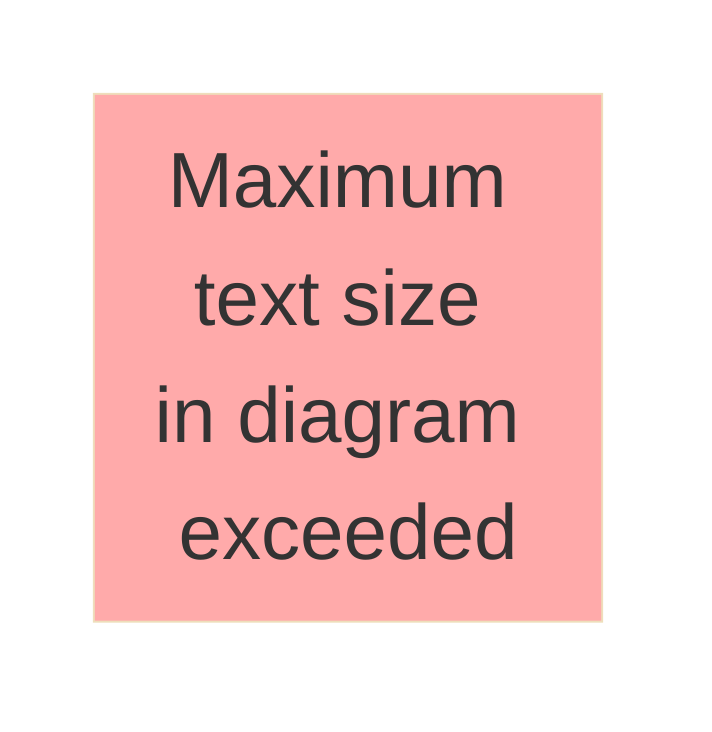 %% Р”РёР°РіС€Р°РјРјР° Mermaid NetDocs
%% Р РµР¶РёРјС‹: LR + (optional) elk
%%{init: {"theme": "base", "themeVariables": {"fontSize": "40px"}, "flowchart": {"htmlLabels": false, "curve": "basis", "defaultRenderer": "elk", "nodeSpacing": 160, "rankSpacing": 160, "diagramPadding": 48}, "themeCSS": ".edgeLabel .label{font-size:40px;}.nodeLabel{font-size:40px;}.cluster-label span{font-size:40px;}"}}%%
flowchart LR


subgraph "CHU"
  direction TB
  subgraph "01"
    direction TB
    CHU_NSWS_01_98_143["CHU-NSWS-01-98-143<br/>10.20.98.143"]:::access
  end
  subgraph "02"
    direction TB
    CHU_NSWS_02_99_223["CHU-NSWS-02-99-223<br/>10.20.99.223"]:::access
  end
  subgraph "03"
    direction TB
    CHU_NSWS_03_98_144["CHU-NSWS-03-98-144<br/>10.20.98.144"]:::access
    CHU_NSWS_03_99_14["CHU-NSWS-03-99-14<br/>10.20.99.14"]:::access
    CHU_NSWS_03_99_224["CHU-NSWS-03-99-224<br/>10.20.99.224"]:::access
    CHU_NSWS_03_99_7["CHU-NSWS-03-99-7<br/>10.20.99.7"]:::access
  end
  subgraph "04"
    direction TB
    CHU_NSWS_04_99_222["CHU-NSWS-04-99-222<br/>10.20.99.222"]:::access
    CHU_NSWS_04_99_71["CHU-NSWS-04-99-71<br/>10.20.99.71"]:::access
  end
  subgraph "05"
    direction TB
    CHU_NSWS_05_98_146["CHU-NSWS-05-98-146<br/>10.20.98.146"]:::access
  end
  subgraph "06"
    direction TB
    CHU_NSWS_06_98_147["CHU-NSWS-06-98-147<br/>10.20.98.147"]:::access
  end
  subgraph "07"
    direction TB
    CHU_NSWS_07_98_145["CHU-NSWS-07-98-145<br/>10.20.98.145"]:::access
  end
  subgraph "08"
    direction TB
    CHU_NSWS_08_98_148["CHU-NSWS-08-98-148<br/>10.20.98.148"]:::access
  end
  subgraph "10"
    direction TB
    CHU_NSWS_10_98_149["CHU-NSWS-10-98-149<br/>10.20.98.149"]:::access
  end
  subgraph "11"
    direction TB
    CHU_NSWS_11_98_150["CHU-NSWS-11-98-150<br/>10.20.98.150"]:::access
  end
  subgraph "12"
    direction TB
    CHU_NSWS_12_98_142["CHU-NSWS-12-98-142<br/>10.20.98.142"]:::access
    CHU_NSWS_12_99_93["CHU-NSWS-12-99-93<br/>10.20.99.93"]:::access
  end
  subgraph "13"
    direction TB
    CHU_NSWS_13_99_218["CHU-NSWS-13-99-218<br/>10.20.99.218"]:::access
    CHU_NSWS_13_99_219["CHU-NSWS-13-99-219<br/>10.20.99.219"]:::access
  end
  subgraph "14"
    direction TB
    CHU_NSWR_14_98_140["CHU-NSWR-14-98-140<br/>10.20.98.140"]:::access
    CHU_NSWR_14_99_45["CHU-NSWR-14-99-45<br/>10.20.99.45<br/>Cisco IOS Software [Everest], Catalyst L3 Switch Software (CAT3K_CAA-UNIVERSALK9-M), Version 16.6.5, RELEASE SOFTWARE (fc1)"]:::access
    CHU_NSWS_14_98_141["CHU-NSWS-14-98-141<br/>10.20.98.141"]:::access
    CHU_NSWS_14_99_91["CHU-NSWS-14-99-91<br/>10.20.99.91"]:::access
    CHU_NSWS_14_99_92["CHU-NSWS-14-99-92<br/>10.20.99.92"]:::access
  end
  subgraph "15"
    direction TB
    CHU_NSWS_15_99_217["CHU-NSWS-15-99-217<br/>10.20.99.217"]:::access
  end
  subgraph "16"
    direction TB
    CHU_NSWS_16_99_225["CHU-NSWS-16-99-225<br/>10.20.99.225"]:::access
  end
  subgraph "17"
    direction TB
    CHU_NSWS_17_99_226["CHU-NSWS-17-99-226<br/>10.20.99.226"]:::access
    CHU_NSWS_17_99_227["CHU-NSWS-17-99-227<br/>10.20.99.227"]:::access
  end
  subgraph "22"
    direction TB
    CHU_NSWS_22_98_151["CHU-NSWS-22-98-151<br/>10.20.98.151"]:::access
  end
  subgraph "23"
    direction TB
    CHU_NSWS_23_98_235["CHU-NSWS-23-98-235<br/>10.20.98.235"]:::access
  end
  subgraph "24"
    direction TB
    CHU_NSWS_24_98_232["CHU-NSWS-24-98-232<br/>10.20.98.232"]:::access
    CHU_NSWS_24_98_93["CHU-NSWS-24-98-93<br/>10.20.98.93"]:::access
  end
  subgraph "25"
    direction TB
    CHU_NSWS_25_98_231["CHU-NSWS-25-98-231<br/>10.20.98.231"]:::access
  end
  subgraph "26"
    direction TB
    CHU_NSWS_26_98_233["CHU-NSWS-26-98-233<br/>10.20.98.233"]:::access
  end
end
%% ===== Новые связи: 01 =====
CHU_NSWR_14_98_140 -- "(GigabitEthernet1/0/1) <-> (GigabitEthernet0/11)" --- CHU_NSWS_01_98_143
%% ===== Новые связи: 02 =====
CHU_NSWR_14_98_140 -- "(GigabitEthernet1/0/3) <-> (GigabitEthernet0/1)" --- CHU_NSWS_02_99_223
%% ===== Новые связи: 03 =====
CHU_NSWR_14_98_140 -- "(GigabitEthernet1/0/5) <-> (GigabitEthernet0/11)" --- CHU_NSWS_03_98_144
CHU_NSWR_14_98_140 -- "(GigabitEthernet1/0/2) <-> (GigabitEthernet0/1)" --- CHU_NSWS_03_99_224
CHU_NSWS_03_99_14 -- "(Fas 0/3) <-> (I   WS-C2960C)" --- CHU_NSWS_03_99_7
CHU_NSWS_03_99_14 -- "(FastEthernet0/7) <-> (FastEthernet0/8)" --- CHU_NSWS_04_99_222
%% ===== Новые связи: 04 =====
CHU_NSWR_14_98_140 -- "(GigabitEthernet1/0/4) <-> (GigabitEthernet0/1)" --- CHU_NSWS_04_99_222
CHU_NSWS_03_99_14 -- "(FastEthernet0/7) <-> (FastEthernet0/8)" --- CHU_NSWS_04_99_222
CHU_NSWS_04_99_71 -- "(GigabitEthernet0/2) <-> (GigabitEthernet1/0/41)" --- CHU_NSWS_14_99_91
CHU_NSWS_10_98_149 -- "(GigabitEthernet0/11) <-> (GigabitEthernet0/2)" --- CHU_NSWS_04_99_222
%% ===== Новые связи: 05 =====
CHU_NSWR_14_98_140 -- "(GigabitEthernet1/0/7) <-> (GigabitEthernet0/11)" --- CHU_NSWS_05_98_146
CHU_NSWS_05_98_146 -- "(GigabitEthernet0/12) <-> (GigabitEthernet0/11)" --- CHU_NSWS_06_98_147
%% ===== Новые связи: 06 =====
CHU_NSWS_05_98_146 -- "(GigabitEthernet0/12) <-> (GigabitEthernet0/11)" --- CHU_NSWS_06_98_147
%% ===== Новые связи: 07 =====
CHU_NSWR_14_98_140 -- "(GigabitEthernet1/0/6) <-> (GigabitEthernet0/11)" --- CHU_NSWS_07_98_145
%% ===== Новые связи: 08 =====
CHU_NSWR_14_98_140 -- "(GigabitEthernet1/0/8) <-> (GigabitEthernet0/11)" --- CHU_NSWS_08_98_148
%% ===== Новые связи: 10 =====
CHU_NSWS_10_98_149 -- "(GigabitEthernet0/11) <-> (GigabitEthernet0/2)" --- CHU_NSWS_04_99_222
CHU_NSWS_10_98_149 -- "(GigabitEthernet0/12) <-> (GigabitEthernet0/11)" --- CHU_NSWS_11_98_150
%% ===== Новые связи: 11 =====
CHU_NSWS_10_98_149 -- "(GigabitEthernet0/12) <-> (GigabitEthernet0/11)" --- CHU_NSWS_11_98_150
%% ===== Новые связи: 12 =====
CHU_NSWR_14_98_140 -- "(GigabitEthernet1/0/10) <-> (GigabitEthernet1/0/25)" --- CHU_NSWS_12_98_142
CHU_NSWR_14_99_45 -- "(GigabitEthernet1/0/22) <-> (GigabitEthernet1/0/16)" --- CHU_NSWS_12_99_93
%% ===== Новые связи: 13 =====
CHU_NSWR_14_98_140 -- "(GigabitEthernet1/0/12) <-> (GigabitEthernet0/11)" --- CHU_NSWS_13_99_218
CHU_NSWS_13_99_218 -- "(GigabitEthernet0/12) <-> (GigabitEthernet0/11)" --- CHU_NSWS_13_99_219
%% ===== Новые связи: 14 =====
CHU_NSWR_14_98_140 -- "(GigabitEthernet1/1/1) <-> (GigabitEthernet1/1/2)" --- CHU_NSWR_14_99_45
CHU_NSWR_14_98_140 -- "(GigabitEthernet1/0/1) <-> (GigabitEthernet0/11)" --- CHU_NSWS_01_98_143
CHU_NSWR_14_98_140 -- "(GigabitEthernet1/0/3) <-> (GigabitEthernet0/1)" --- CHU_NSWS_02_99_223
CHU_NSWR_14_98_140 -- "(GigabitEthernet1/0/5) <-> (GigabitEthernet0/11)" --- CHU_NSWS_03_98_144
CHU_NSWR_14_98_140 -- "(GigabitEthernet1/0/2) <-> (GigabitEthernet0/1)" --- CHU_NSWS_03_99_224
CHU_NSWR_14_98_140 -- "(GigabitEthernet1/0/4) <-> (GigabitEthernet0/1)" --- CHU_NSWS_04_99_222
CHU_NSWR_14_98_140 -- "(GigabitEthernet1/0/7) <-> (GigabitEthernet0/11)" --- CHU_NSWS_05_98_146
CHU_NSWR_14_98_140 -- "(GigabitEthernet1/0/6) <-> (GigabitEthernet0/11)" --- CHU_NSWS_07_98_145
CHU_NSWR_14_98_140 -- "(GigabitEthernet1/0/8) <-> (GigabitEthernet0/11)" --- CHU_NSWS_08_98_148
CHU_NSWR_14_98_140 -- "(GigabitEthernet1/0/10) <-> (GigabitEthernet1/0/25)" --- CHU_NSWS_12_98_142
CHU_NSWR_14_98_140 -- "(GigabitEthernet1/0/12) <-> (GigabitEthernet0/11)" --- CHU_NSWS_13_99_218
CHU_NSWR_14_98_140 -- "(GigabitEthernet1/0/24) <-> (GigabitEthernet1/0/25)" --- CHU_NSWS_14_98_141
CHU_NSWR_14_98_140 -- "(GigabitEthernet1/0/11) <-> (GigabitEthernet0/11)" --- CHU_NSWS_15_99_217
CHU_NSWR_14_98_140 -- "(GigabitEthernet1/0/9) <-> (GigabitEthernet0/11)" --- CHU_NSWS_16_99_225
CHU_NSWR_14_98_140 -- "(GigabitEthernet1/0/13) <-> (GigabitEthernet0/11)" --- CHU_NSWS_22_98_151
CHU_NSWR_14_99_45 -- "(GigabitEthernet1/0/22) <-> (GigabitEthernet1/0/16)" --- CHU_NSWS_12_99_93
CHU_NSWR_14_99_45 -- "(GigabitEthernet1/0/8) <-> (GigabitEthernet1/0/48)" --- CHU_NSWS_14_99_91
CHU_NSWR_14_99_45 -- "(GigabitEthernet1/0/4) <-> (GigabitEthernet1/0/48)" --- CHU_NSWS_14_99_92
CHU_NSWS_04_99_71 -- "(GigabitEthernet0/2) <-> (GigabitEthernet1/0/41)" --- CHU_NSWS_14_99_91
%% ===== Новые связи: 15 =====
CHU_NSWR_14_98_140 -- "(GigabitEthernet1/0/11) <-> (GigabitEthernet0/11)" --- CHU_NSWS_15_99_217
%% ===== Новые связи: 16 =====
CHU_NSWR_14_98_140 -- "(GigabitEthernet1/0/9) <-> (GigabitEthernet0/11)" --- CHU_NSWS_16_99_225
CHU_NSWS_16_99_225 -- "(GigabitEthernet0/7) <-> (GigabitEthernet0/10)" --- CHU_NSWS_17_99_226
%% ===== Новые связи: 17 =====
CHU_NSWS_16_99_225 -- "(GigabitEthernet0/7) <-> (GigabitEthernet0/10)" --- CHU_NSWS_17_99_226
CHU_NSWS_17_99_226 -- "(GigabitEthernet0/12) <-> (GigabitEthernet0/1)" --- CHU_NSWS_17_99_227
%% ===== Новые связи: 22 =====
CHU_NSWR_14_98_140 -- "(GigabitEthernet1/0/13) <-> (GigabitEthernet0/11)" --- CHU_NSWS_22_98_151
%% ===== Новые связи: 23 =====
CHU_NSWS_25_98_231 -- "(GigabitEthernet0/16) <-> (GigabitEthernet1/0/25)" --- CHU_NSWS_23_98_235
CHU_NSWS_26_98_233 -- "(GigabitEthernet0/1) <-> (GigabitEthernet1/0/26)" --- CHU_NSWS_23_98_235
%% ===== Новые связи: 24 =====
CHU_NSWS_24_98_232 -- "(GigabitEthernet0/11) <-> (GigabitEthernet0/12)" --- CHU_NSWS_24_98_93
CHU_NSWS_25_98_231 -- "(GigabitEthernet0/15) <-> (GigabitEthernet0/12)" --- CHU_NSWS_24_98_232
%% ===== Новые связи: 25 =====
CHU_NSWS_25_98_231 -- "(GigabitEthernet0/16) <-> (GigabitEthernet1/0/25)" --- CHU_NSWS_23_98_235
CHU_NSWS_25_98_231 -- "(GigabitEthernet0/15) <-> (GigabitEthernet0/12)" --- CHU_NSWS_24_98_232
%% ===== Новые связи: 26 =====
CHU_NSWS_26_98_233 -- "(GigabitEthernet0/1) <-> (GigabitEthernet1/0/26)" --- CHU_NSWS_23_98_235
subgraph "DEN"
  direction TB
  subgraph "01"
    direction TB
    DEN_NSWS_01_98_110["DEN-NSWS-01-98-110<br/>10.20.98.110"]:::access
    DEN_NSWS_01_98_66["DEN-NSWS-01-98-66<br/>10.20.98.66"]:::access
    DEN_NSWS_01_98_96["DEN-NSWS-01-98-96<br/>10.20.98.96"]:::access
    DEN_NSWS_01_98_97["DEN-NSWS-01-98-97<br/>10.20.98.97"]:::access
    DEN_NSWS_01_99_123["DEN-NSWS-01-99-123<br/>10.20.99.123"]:::access
  end
  subgraph "03"
    direction TB
    DEN_NSWR_03_98_1["DEN-NSWR-03-98-1<br/>10.20.98.1"]:::access
    DEN_NSWS_03_99_11["DEN-NSWS-03-99-11<br/>10.20.99.11<br/>Version:2.4.12.2"]:::access
    DEN_NSWS_03_99_25["DEN-NSWS-03-99-25<br/>10.20.99.25"]:::access
  end
  subgraph "04"
    direction TB
    DEN_NSWS_04_98_125["DEN-NSWS-04-98-125<br/>10.20.98.125"]:::access
    DEN_NSWS_04_99_135["DEN-NSWS-04-99-135<br/>10.20.99.135"]:::access
    DEN_NSWS_04_99_147["DEN-NSWS-04-99-147<br/>10.20.99.147"]:::access
    DEN_NSWS_04_99_15["DEN-NSWS-04-99-15<br/>10.20.99.15"]:::access
  end
  subgraph "06"
    direction TB
    DEN_NSWS_06_99_43["DEN-NSWS-06-99-43<br/>10.20.99.43"]:::access
    DEN_NSWS_06_99_8["DEN-NSWS-06-99-8<br/>10.20.99.8"]:::access
  end
  subgraph "08"
    direction TB
    DEN_NSWS_08_98_128["DEN-NSWS-08-98-128<br/>10.20.98.128"]:::access
    DEN_NSWS_08_99_35["DEN-NSWS-08-99-35<br/>10.20.99.35"]:::access
  end
  subgraph "09"
    direction TB
    DEN_NSWS_09_99_42["DEN-NSWS-09-99-42<br/>10.20.99.42"]:::access
  end
  subgraph "10"
    direction TB
    DEN_NSWS_10_98_127["DEN-NSWS-10-98-127<br/>10.20.98.127"]:::access
  end
  subgraph "14"
    direction TB
    DEN_NSWS_14_98_129["DEN-NSWS-14-98-129<br/>10.20.98.129"]:::access
  end
  subgraph "16"
    direction TB
    DEN_NSWS_16_98_126["DEN-NSWS-16-98-126<br/>10.20.98.126"]:::access
    DEN_NSWS_16_99_12["DEN-NSWS-16-99-12<br/>10.20.99.12"]:::access
  end
  subgraph "17"
    direction TB
    DEN_NSWS_17_98_130["DEN-NSWS-17-98-130<br/>10.20.98.130"]:::access
  end
  subgraph "18"
    direction TB
    DEN_NSWS_18_98_65["DEN-NSWS-18-98-65<br/>10.20.98.65"]:::access
  end
  subgraph "19"
    direction TB
    DEN_NSWS_19_99_98["DEN-NSWS-19-99-98<br/>10.20.99.98"]:::access
  end
  subgraph "20"
    direction TB
    DEN_NSWS_20_99_89["DEN-NSWS-20-99-89<br/>10.20.99.89"]:::access
  end
  subgraph "21"
    direction TB
    DEN_NSWS_21_98_68["DEN-NSWS-21-98-68<br/>10.20.98.68"]:::access
    DEN_NSWS_21_98_69["DEN-NSWS-21-98-69<br/>10.20.98.69"]:::access
  end
  subgraph "22"
    direction TB
    DEN_NSWS_22_98_67["DEN-NSWS-22-98-67<br/>10.20.98.67"]:::access
  end
  subgraph "23"
    direction TB
    DEN_NSWS_23_99_121["DEN-NSWS-23-99-121<br/>10.20.99.121"]:::access
    DEN_NSWS_23_99_17["DEN-NSWS-23-99-17<br/>10.20.99.17"]:::access
  end
  subgraph "24"
    direction TB
    DEN_NSWS_24_99_114["DEN-NSWS-24-99-114<br/>10.20.99.114"]:::access
    DEN_NSWS_24_99_115["DEN-NSWS-24-99-115<br/>10.20.99.115"]:::access
    DEN_NSWS_24_99_116["DEN-NSWS-24-99-116<br/>10.20.99.116"]:::access
    DEN_NSWS_24_99_117["DEN-NSWS-24-99-117<br/>10.20.99.117"]:::access
  end
  subgraph "26"
    direction TB
    DEN_NSWS_26_99_19["DEN-NSWS-26-99-19<br/>10.20.99.19"]:::access
  end
  subgraph "27"
    direction TB
    DEN_NSWS_27_98_106["DEN-NSWS-27-98-106<br/>10.20.98.106"]:::access
    DEN_NSWS_27_98_107["DEN-NSWS-27-98-107<br/>10.20.98.107"]:::access
    DEN_NSWS_27_98_108["DEN-NSWS-27-98-108<br/>10.20.98.108"]:::access
  end
  subgraph "28"
    direction TB
    DEN_NSWS_28_98_105["DEN-NSWS-28-98-105<br/>10.20.98.105"]:::access
  end
  subgraph "29"
    direction TB
    DEN_NSWS_29_99_118["DEN-NSWS-29-99-118<br/>10.20.99.118"]:::access
    DEN_NSWS_29_99_44["DEN-NSWS-29-99-44<br/>10.20.99.44"]:::access
  end
  subgraph "41"
    direction TB
    DEN_NSWS_41_98_114["DEN-NSWS-41-98-114<br/>10.20.98.114"]:::access
  end
  subgraph "47"
    direction TB
    DEN_NSWS_47_99_65["DEN-NSWS-47-99-65<br/>10.20.99.65"]:::access
  end
  subgraph "49"
    direction TB
    DEN_NSWS_49_98_117["DEN-NSWS-49-98-117<br/>10.20.98.117"]:::access
  end
  subgraph "50"
    direction TB
    DEN_NSWS_50_98_119["DEN-NSWS-50-98-119<br/>10.20.98.119"]:::access
  end
  subgraph "51"
    direction TB
    DEN_NSWS_51_98_118["DEN-NSWS-51-98-118<br/>10.20.98.118"]:::access
  end
  subgraph "58"
    direction TB
    DEN_NSWS_58_98_132["DEN-NSWS-58-98-132<br/>10.20.98.132"]:::access
    DEN_NSWS_58_99_86["DEN-NSWS-58-99-86<br/>10.20.99.86"]:::access
  end
  subgraph "59"
    direction TB
    DEN_NSWS_59_98_134["DEN-NSWS-59-98-134<br/>10.20.98.134"]:::access
    DEN_NSWS_59_99_94["DEN-NSWS-59-99-94<br/>10.20.99.94"]:::access
  end
  subgraph "60"
    direction TB
    DEN_NSWS_60_98_131["DEN-NSWS-60-98-131<br/>10.20.98.131"]:::access
  end
  subgraph "61"
    direction TB
    DEN_NSWS_61_99_143["DEN-NSWS-61-99-143<br/>10.20.99.143"]:::access
  end
  subgraph "62"
    direction TB
    DEN_NSWS_62_98_87["DEN-NSWS-62-98-87<br/>10.20.98.87"]:::access
    DEN_NSWS_62_99_90["DEN-NSWS-62-99-90<br/>10.20.99.90"]:::access
  end
  subgraph "63"
    direction TB
    DEN_NSWS_63_99_112["DEN-NSWS-63-99-112<br/>10.20.99.112"]:::access
  end
  subgraph "64"
    direction TB
    DEN_NSWS_64_99_120["DEN-NSWS-64-99-120<br/>10.20.99.120"]:::access
  end
  subgraph "65"
    direction TB
    DEN_NSWS_65_98_115["DEN-NSWS-65-98-115<br/>10.20.98.115"]:::access
  end
  subgraph "80"
    direction TB
    DEN_NSWS_80_99_141["DEN-NSWS-80-99-141<br/>10.20.99.141"]:::access
  end
  subgraph "81"
    direction TB
    DEN_NSWS_81_98_113["DEN-NSWS-81-98-113<br/>10.20.98.113"]:::access
    DEN_NSWS_81_99_34["DEN-NSWS-81-99-34<br/>10.20.99.34"]:::access
  end
  subgraph "82"
    direction TB
    DEN_NSWS_82_99_77["DEN-NSWS-82-99-77<br/>10.20.99.77"]:::access
  end
  subgraph "83"
    direction TB
    DEN_NSWS_83_99_46["DEN-NSWS-83-99-46<br/>10.20.99.46"]:::access
  end
  subgraph "86"
    direction TB
    DEN_NSWS_86_98_56["DEN-NSWS-86-98-56<br/>10.20.98.56"]:::access
  end
  subgraph "87"
    direction TB
    DEN_NSWS_87_98_58["DEN-NSWS-87-98-58<br/>10.20.98.58"]:::access
  end
  subgraph "88"
    direction TB
    DEN_NSWS_88_98_57["DEN-NSWS-88-98-57<br/>10.20.98.57"]:::access
  end
  subgraph "89"
    direction TB
    DEN_NSWS_89_98_55["DEN-NSWS-89-98-55<br/>10.20.98.55"]:::access
  end
  subgraph "90"
    direction TB
    DEN_NSWS_90_98_54["DEN-NSWS-90-98-54<br/>10.20.98.54"]:::access
  end
  subgraph "91"
    direction TB
    DEN_NSWS_91_99_26["DEN-NSWS-91-99-26<br/>10.20.99.26"]:::access
  end
  subgraph "92"
    direction TB
    DEN_NSWS_92_99_187["DEN-NSWS-92-99-187<br/>10.20.99.187"]:::access
  end
  subgraph "93"
    direction TB
    DEN_NSWS_93_99_132["DEN-NSWS-93-99-132<br/>10.20.99.132"]:::access
  end
  subgraph "98"
    direction TB
    DEN_NSWS_98_112["DEN-NSWS-98-112<br/>10.20.98.112"]:::access
  end
  subgraph "106"
    direction TB
    DEN_NSWS_106_98_53["DEN-NSWS-106-98-53<br/>10.20.98.53"]:::access
  end
  subgraph "109"
    direction TB
    DEN_NSWS_109_99_122["DEN-NSWS-109-99-122<br/>10.20.99.122"]:::access
  end
  subgraph "111"
    direction TB
    DEN_NSWS_111_97_11["DEN-NSWS-111-97-11<br/>10.20.97.11"]:::access
  end
  subgraph "112"
    direction TB
    DEN_NSWS_112_98_103["DEN-NSWS-112-98-103<br/>10.20.98.103"]:::access
  end
  10_20_99_113["10.20.99.113<br/>10.20.99.113"]:::access
end
%% ===== Новые связи: 01 =====
10_20_99_113 -- "(gi9      2) <-> (I     cisco)" --- DEN_NSWS_01_98_110
DEN_NSWR_03_98_1 -- "(TwentyFiveGigE1/0/19) <-> (GigabitEthernet1/0/1)" --- DEN_NSWS_01_98_66
DEN_NSWS_01_98_110 -- "(GigabitEthernet1/1/1) <-> (GigabitEthernet1/0/25)" --- DEN_NSWS_01_98_66
DEN_NSWS_01_98_110 -- "(GigabitEthernet1/0/6) <-> (GigabitEthernet0/11)" --- DEN_NSWS_04_98_125
DEN_NSWS_01_98_110 -- "(GigabitEthernet1/0/9) <-> (GigabitEthernet0/11)" --- DEN_NSWS_23_99_121
DEN_NSWS_01_98_110 -- "(GigabitEthernet1/0/8) <-> (GigabitEthernet0/1)" --- DEN_NSWS_29_99_118
DEN_NSWS_01_98_110 -- "(GigabitEthernet1/0/7) <-> (GigabitEthernet0/1)" --- DEN_NSWS_41_98_114
DEN_NSWS_01_98_110 -- "(GigabitEthernet1/0/3) <-> (GigabitEthernet0/2)" --- DEN_NSWS_50_98_119
DEN_NSWS_01_98_110 -- "(GigabitEthernet1/0/2) <-> (GigabitEthernet0/11)" --- DEN_NSWS_58_98_132
DEN_NSWS_01_98_110 -- "(GigabitEthernet1/0/10) <-> (GigabitEthernet0/12)" --- DEN_NSWS_60_98_131
DEN_NSWS_01_98_110 -- "(GigabitEthernet1/0/11) <-> (GigabitEthernet0/11)" --- DEN_NSWS_65_98_115
DEN_NSWS_01_98_66 -- "(GigabitEthernet1/0/26) <-> (GigabitEthernet0/1)" --- DEN_NSWS_01_98_96
DEN_NSWS_01_98_66 -- "(GigabitEthernet1/0/5) <-> (GigabitEthernet0/10)" --- DEN_NSWS_01_99_123
DEN_NSWS_01_98_96 -- "(GigabitEthernet0/2) <-> (GigabitEthernet1/0/25)" --- DEN_NSWS_01_98_97
DEN_NSWS_112_98_103 -- "(GigabitEthernet0/11) <-> (GigabitEthernet1/0/14)" --- DEN_NSWS_01_98_110
DEN_NSWS_28_98_105 -- "(GigabitEthernet0/1) <-> (GigabitEthernet1/0/5)" --- DEN_NSWS_01_98_110
%% ===== Новые связи: 03 =====
DEN_NSWR_03_98_1 -- "(TwentyFiveGigE1/0/19) <-> (GigabitEthernet1/0/1)" --- DEN_NSWS_01_98_66
DEN_NSWR_03_98_1 -- "(TwentyFiveGigE1/0/1) <-> (GigabitEthernet0/1)" --- DEN_NSWS_03_99_11
DEN_NSWR_03_98_1 -- "(TwentyFiveGigE1/0/4) <-> (GigabitEthernet0/1)" --- DEN_NSWS_04_99_15
DEN_NSWR_03_98_1 -- "(TwentyFiveGigE1/0/2) <-> (GigabitEthernet0/45)" --- DEN_NSWS_09_99_42
DEN_NSWR_03_98_1 -- "(TwentyFiveGigE1/0/6) <-> (GigabitEthernet0/2)" --- DEN_NSWS_109_99_122
DEN_NSWR_03_98_1 -- "(TwentyFiveGigE1/0/10) <-> (GigabitEthernet0/1)" --- DEN_NSWS_16_99_12
DEN_NSWR_03_98_1 -- "(TwentyFiveGigE1/0/3) <-> (GigabitEthernet1/0/18)" --- DEN_NSWS_19_99_98
DEN_NSWR_03_98_1 -- "(TwentyFiveGigE1/0/9) <-> (GigabitEthernet1/0/17)" --- DEN_NSWS_29_99_44
DEN_NSWR_03_98_1 -- "(TwentyFiveGigE1/0/5) <-> (GigabitEthernet0/1)" --- DEN_NSWS_47_99_65
DEN_NSWR_03_98_1 -- "(TwentyFiveGigE1/0/12) <-> (GigabitEthernet1/0/18)" --- DEN_NSWS_58_99_86
DEN_NSWR_03_98_1 -- "(TwentyFiveGigE1/0/24) <-> (GigabitEthernet1/0/17)" --- DEN_NSWS_59_99_94
DEN_NSWR_03_98_1 -- "(TwentyFiveGigE1/0/20) <-> (GigabitEthernet1/0/17)" --- DEN_NSWS_62_99_90
DEN_NSWR_03_98_1 -- "(TwentyFiveGigE1/0/21) <-> (GigabitEthernet0/1)" --- DEN_NSWS_98_112
DEN_NSWS_03_99_11 -- "(FastEthernet0/26) <-> (GigabitEthernet0/1)" --- DEN_NSWS_03_99_25
DEN_NSWS_03_99_11 -- "(FastEthernet0/30) <-> (GigabitEthernet0/1)" --- DEN_NSWS_26_99_19
DEN_NSWS_03_99_11 -- "(GigabitEthernet0/2) <-> (GigabitEthernet0/10)" --- DEN_NSWS_93_99_132
NER_NSWR_01_96_1 -- "(TwentyFiveGigE1/0/23) <-> (TwentyFiveGigE1/0/23)" --- DEN_NSWR_03_98_1
%% ===== Новые связи: 04 =====
DEN_NSWR_03_98_1 -- "(TwentyFiveGigE1/0/4) <-> (GigabitEthernet0/1)" --- DEN_NSWS_04_99_15
DEN_NSWS_01_98_110 -- "(GigabitEthernet1/0/6) <-> (GigabitEthernet0/11)" --- DEN_NSWS_04_98_125
DEN_NSWS_04_98_125 -- "(GigabitEthernet0/12) <-> (GigabitEthernet0/11)" --- DEN_NSWS_16_98_126
DEN_NSWS_04_99_135 -- "(GigabitEthernet0/1) <-> (FastEthernet0/8)" --- DEN_NSWS_04_99_15
DEN_NSWS_04_99_147 -- "(GigabitEthernet1/0/16) <-> (FastEthernet0/22)" --- DEN_NSWS_04_99_15
DEN_NSWS_04_99_15 -- "(FastEthernet0/20) <-> (GigabitEthernet0/2)" --- DEN_NSWS_08_99_35
DEN_NSWS_04_99_15 -- "(GigabitEthernet0/2) <-> (GigabitEthernet1/0/48)" --- DEN_NSWS_06_99_8
%% ===== Новые связи: 06 =====
DEN_NSWS_04_99_15 -- "(GigabitEthernet0/2) <-> (GigabitEthernet1/0/48)" --- DEN_NSWS_06_99_8
DEN_NSWS_06_99_43 -- "(GigabitEthernet0/10) <-> (GigabitEthernet1/0/24)" --- DEN_NSWS_06_99_8
%% ===== Новые связи: 08 =====
DEN_NSWS_04_99_15 -- "(FastEthernet0/20) <-> (GigabitEthernet0/2)" --- DEN_NSWS_08_99_35
DEN_NSWS_08_98_128 -- "(GigabitEthernet0/12) <-> (GigabitEthernet0/15)" --- DEN_NSWS_14_98_129
DEN_NSWS_10_98_127 -- "(GigabitEthernet0/12) <-> (GigabitEthernet0/11)" --- DEN_NSWS_08_98_128
%% ===== Новые связи: 09 =====
DEN_NSWR_03_98_1 -- "(TwentyFiveGigE1/0/2) <-> (GigabitEthernet0/45)" --- DEN_NSWS_09_99_42
%% ===== Новые связи: 10 =====
DEN_NSWS_10_98_127 -- "(GigabitEthernet0/12) <-> (GigabitEthernet0/11)" --- DEN_NSWS_08_98_128
DEN_NSWS_16_98_126 -- "(GigabitEthernet0/12) <-> (GigabitEthernet0/11)" --- DEN_NSWS_10_98_127
%% ===== Новые связи: 14 =====
DEN_NSWS_08_98_128 -- "(GigabitEthernet0/12) <-> (GigabitEthernet0/15)" --- DEN_NSWS_14_98_129
%% ===== Новые связи: 16 =====
DEN_NSWR_03_98_1 -- "(TwentyFiveGigE1/0/10) <-> (GigabitEthernet0/1)" --- DEN_NSWS_16_99_12
DEN_NSWS_04_98_125 -- "(GigabitEthernet0/12) <-> (GigabitEthernet0/11)" --- DEN_NSWS_16_98_126
DEN_NSWS_16_98_126 -- "(GigabitEthernet0/12) <-> (GigabitEthernet0/11)" --- DEN_NSWS_10_98_127
%% ===== Новые связи: 17 =====
DEN_NSWS_17_98_130 -- "(GigabitEthernet0/11) <-> (GigabitEthernet0/1)" --- DEN_NSWS_18_98_65
DEN_NSWS_17_98_130 -- "(GigabitEthernet0/12) <-> (GigabitEthernet0/1)" --- DEN_NSWS_64_99_120
%% ===== Новые связи: 18 =====
DEN_NSWS_17_98_130 -- "(GigabitEthernet0/11) <-> (GigabitEthernet0/1)" --- DEN_NSWS_18_98_65
DEN_NSWS_18_98_65 -- "(GigabitEthernet0/2) <-> (GigabitEthernet1/0/15)" --- DEN_NSWS_19_99_98
%% ===== Новые связи: 19 =====
DEN_NSWR_03_98_1 -- "(TwentyFiveGigE1/0/3) <-> (GigabitEthernet1/0/18)" --- DEN_NSWS_19_99_98
DEN_NSWS_18_98_65 -- "(GigabitEthernet0/2) <-> (GigabitEthernet1/0/15)" --- DEN_NSWS_19_99_98
DEN_NSWS_20_99_89 -- "(GigabitEthernet1/0/17) <-> (GigabitEthernet1/0/16)" --- DEN_NSWS_19_99_98
DEN_NSWS_21_98_68 -- "(GigabitEthernet0/2) <-> (GigabitEthernet1/0/17)" --- DEN_NSWS_19_99_98
DEN_NSWS_21_98_69 -- "(GigabitEthernet0/2) <-> (GigabitEthernet1/0/17)" --- DEN_NSWS_19_99_98
DEN_NSWS_22_98_67 -- "(GigabitEthernet0/1) <-> (GigabitEthernet1/0/17)" --- DEN_NSWS_19_99_98
%% ===== Новые связи: 20 =====
DEN_NSWS_20_99_89 -- "(GigabitEthernet1/0/17) <-> (GigabitEthernet1/0/16)" --- DEN_NSWS_19_99_98
%% ===== Новые связи: 21 =====
DEN_NSWS_21_98_68 -- "(GigabitEthernet0/2) <-> (GigabitEthernet1/0/17)" --- DEN_NSWS_19_99_98
DEN_NSWS_21_98_68 -- "(GigabitEthernet0/2) <-> (GigabitEthernet0/2)" --- DEN_NSWS_21_98_69
DEN_NSWS_21_98_69 -- "(GigabitEthernet0/2) <-> (GigabitEthernet1/0/17)" --- DEN_NSWS_19_99_98
DEN_NSWS_22_98_67 -- "(GigabitEthernet0/1) <-> (GigabitEthernet0/2)" --- DEN_NSWS_21_98_68
DEN_NSWS_22_98_67 -- "(GigabitEthernet0/1) <-> (GigabitEthernet0/2)" --- DEN_NSWS_21_98_69
%% ===== Новые связи: 22 =====
DEN_NSWS_22_98_67 -- "(GigabitEthernet0/1) <-> (GigabitEthernet1/0/17)" --- DEN_NSWS_19_99_98
DEN_NSWS_22_98_67 -- "(GigabitEthernet0/1) <-> (GigabitEthernet0/2)" --- DEN_NSWS_21_98_68
DEN_NSWS_22_98_67 -- "(GigabitEthernet0/1) <-> (GigabitEthernet0/2)" --- DEN_NSWS_21_98_69
%% ===== Новые связи: 23 =====
DEN_NSWS_01_98_110 -- "(GigabitEthernet1/0/9) <-> (GigabitEthernet0/11)" --- DEN_NSWS_23_99_121
DEN_NSWS_23_99_121 -- "(GigabitEthernet0/7) <-> (GigabitEthernet1/0/16)" --- DEN_NSWS_23_99_17
%% ===== Новые связи: 24 =====
10_20_99_113 -- "(gi1      2) <-> (I     cisco)" --- DEN_NSWS_24_99_114
10_20_99_113 -- "(gi2      2) <-> (I     cisco)" --- DEN_NSWS_24_99_115
10_20_99_113 -- "(gi3      2) <-> (I     cisco)" --- DEN_NSWS_24_99_116
10_20_99_113 -- "(gi4      2) <-> (I     cisco)" --- DEN_NSWS_24_99_117
%% ===== Новые связи: 26 =====
DEN_NSWS_03_99_11 -- "(FastEthernet0/30) <-> (GigabitEthernet0/1)" --- DEN_NSWS_26_99_19
%% ===== Новые связи: 27 =====
DEN_NSWS_27_98_106 -- "(GigabitEthernet0/12) <-> (GigabitEthernet0/11)" --- DEN_NSWS_27_98_108
DEN_NSWS_27_98_107 -- "(GigabitEthernet0/1) <-> (GigabitEthernet0/12)" --- DEN_NSWS_27_98_108
DEN_NSWS_28_98_105 -- "(GigabitEthernet0/2) <-> (GigabitEthernet0/11)" --- DEN_NSWS_27_98_106
%% ===== Новые связи: 28 =====
DEN_NSWS_28_98_105 -- "(GigabitEthernet0/1) <-> (GigabitEthernet1/0/5)" --- DEN_NSWS_01_98_110
DEN_NSWS_28_98_105 -- "(GigabitEthernet0/2) <-> (GigabitEthernet0/11)" --- DEN_NSWS_27_98_106
%% ===== Новые связи: 29 =====
DEN_NSWR_03_98_1 -- "(TwentyFiveGigE1/0/9) <-> (GigabitEthernet1/0/17)" --- DEN_NSWS_29_99_44
DEN_NSWS_01_98_110 -- "(GigabitEthernet1/0/8) <-> (GigabitEthernet0/1)" --- DEN_NSWS_29_99_118
%% ===== Новые связи: 41 =====
DEN_NSWS_01_98_110 -- "(GigabitEthernet1/0/7) <-> (GigabitEthernet0/1)" --- DEN_NSWS_41_98_114
%% ===== Новые связи: 47 =====
DEN_NSWR_03_98_1 -- "(TwentyFiveGigE1/0/5) <-> (GigabitEthernet0/1)" --- DEN_NSWS_47_99_65
%% ===== Новые связи: 49 =====
DEN_NSWS_49_98_117 -- "(GigabitEthernet0/1) <-> (GigabitEthernet0/1)" --- DEN_NSWS_51_98_118
%% ===== Новые связи: 50 =====
DEN_NSWS_01_98_110 -- "(GigabitEthernet1/0/3) <-> (GigabitEthernet0/2)" --- DEN_NSWS_50_98_119
DEN_NSWS_51_98_118 -- "(GigabitEthernet0/2) <-> (GigabitEthernet0/1)" --- DEN_NSWS_50_98_119
%% ===== Новые связи: 51 =====
DEN_NSWS_49_98_117 -- "(GigabitEthernet0/1) <-> (GigabitEthernet0/1)" --- DEN_NSWS_51_98_118
DEN_NSWS_51_98_118 -- "(GigabitEthernet0/2) <-> (GigabitEthernet0/1)" --- DEN_NSWS_50_98_119
%% ===== Новые связи: 58 =====
DEN_NSWR_03_98_1 -- "(TwentyFiveGigE1/0/12) <-> (GigabitEthernet1/0/18)" --- DEN_NSWS_58_99_86
DEN_NSWS_01_98_110 -- "(GigabitEthernet1/0/2) <-> (GigabitEthernet0/11)" --- DEN_NSWS_58_98_132
DEN_NSWS_58_98_132 -- "(GigabitEthernet0/12) <-> (GigabitEthernet0/11)" --- DEN_NSWS_62_98_87
%% ===== Новые связи: 59 =====
DEN_NSWR_03_98_1 -- "(TwentyFiveGigE1/0/24) <-> (GigabitEthernet1/0/17)" --- DEN_NSWS_59_99_94
DEN_NSWS_59_98_134 -- "(GigabitEthernet0/11) <-> (GigabitEthernet0/12)" --- DEN_NSWS_62_98_87
DEN_NSWS_59_98_134 -- "(GigabitEthernet0/12) <-> (GigabitEthernet0/11)" --- DEN_NSWS_63_99_112
%% ===== Новые связи: 60 =====
DEN_NSWS_01_98_110 -- "(GigabitEthernet1/0/10) <-> (GigabitEthernet0/12)" --- DEN_NSWS_60_98_131
DEN_NSWS_60_98_131 -- "(GigabitEthernet0/11) <-> (GigabitEthernet0/11)" --- DEN_NSWS_61_99_143
%% ===== Новые связи: 61 =====
DEN_NSWS_60_98_131 -- "(GigabitEthernet0/11) <-> (GigabitEthernet0/11)" --- DEN_NSWS_61_99_143
DEN_NSWS_63_99_112 -- "(GigabitEthernet0/12) <-> (GigabitEthernet0/12)" --- DEN_NSWS_61_99_143
%% ===== Новые связи: 62 =====
DEN_NSWR_03_98_1 -- "(TwentyFiveGigE1/0/20) <-> (GigabitEthernet1/0/17)" --- DEN_NSWS_62_99_90
DEN_NSWS_58_98_132 -- "(GigabitEthernet0/12) <-> (GigabitEthernet0/11)" --- DEN_NSWS_62_98_87
DEN_NSWS_59_98_134 -- "(GigabitEthernet0/11) <-> (GigabitEthernet0/12)" --- DEN_NSWS_62_98_87
%% ===== Новые связи: 63 =====
DEN_NSWS_59_98_134 -- "(GigabitEthernet0/12) <-> (GigabitEthernet0/11)" --- DEN_NSWS_63_99_112
DEN_NSWS_63_99_112 -- "(GigabitEthernet0/12) <-> (GigabitEthernet0/12)" --- DEN_NSWS_61_99_143
%% ===== Новые связи: 64 =====
DEN_NSWS_17_98_130 -- "(GigabitEthernet0/12) <-> (GigabitEthernet0/1)" --- DEN_NSWS_64_99_120
%% ===== Новые связи: 65 =====
DEN_NSWS_01_98_110 -- "(GigabitEthernet1/0/11) <-> (GigabitEthernet0/11)" --- DEN_NSWS_65_98_115
%% ===== Новые связи: 80 =====
DEN_NSWS_98_112 -- "(FastEthernet0/24) <-> (GigabitEthernet1/0/16)" --- DEN_NSWS_80_99_141
%% ===== Новые связи: 81 =====
DEN_NSWS_81_98_113 -- "(GigabitEthernet0/10) <-> (GigabitEthernet0/2)" --- DEN_NSWS_81_99_34
DEN_NSWS_98_112 -- "(GigabitEthernet0/2) <-> (GigabitEthernet0/1)" --- DEN_NSWS_81_99_34
%% ===== Новые связи: 82 =====
DEN_NSWS_83_99_46 -- "(GigabitEthernet0/11) <-> (FastEthernet0/1)" --- DEN_NSWS_82_99_77
DEN_NSWS_91_99_26 -- "(FastEthernet0/21) <-> (GigabitEthernet0/2)" --- DEN_NSWS_82_99_77
%% ===== Новые связи: 83 =====
DEN_NSWS_83_99_46 -- "(GigabitEthernet0/11) <-> (FastEthernet0/1)" --- DEN_NSWS_82_99_77
%% ===== Новые связи: 86 =====
10_20_99_151 -- "(gi3      2) <-> (I     cisco)" --- DEN_NSWS_86_98_56
%% ===== Новые связи: 87 =====
10_20_99_151 -- "(gi4      2) <-> (I     cisco)" --- DEN_NSWS_87_98_58
%% ===== Новые связи: 88 =====
DEN_NSWS_89_98_55 -- "(GigabitEthernet0/11) <-> (GigabitEthernet0/12)" --- DEN_NSWS_88_98_57
10_20_99_151 -- "(gi1      2) <-> (I     cisco)" --- DEN_NSWS_88_98_57
%% ===== Новые связи: 89 =====
DEN_NSWS_89_98_55 -- "(GigabitEthernet0/11) <-> (GigabitEthernet0/12)" --- DEN_NSWS_88_98_57
DEN_NSWS_90_98_54 -- "(GigabitEthernet0/11) <-> (GigabitEthernet0/12)" --- DEN_NSWS_89_98_55
%% ===== Новые связи: 90 =====
DEN_NSWS_106_98_53 -- "(GigabitEthernet0/1) <-> (GigabitEthernet0/12)" --- DEN_NSWS_90_98_54
DEN_NSWS_90_98_54 -- "(GigabitEthernet0/11) <-> (GigabitEthernet0/12)" --- DEN_NSWS_89_98_55
%% ===== Новые связи: 91 =====
DEN_NSWS_91_99_26 -- "(FastEthernet0/21) <-> (GigabitEthernet0/2)" --- DEN_NSWS_82_99_77
DEN_NSWS_92_99_187 -- "(GigabitEthernet0/10) <-> (FastEthernet0/23)" --- DEN_NSWS_91_99_26
DEN_NSWS_93_99_132 -- "(GigabitEthernet0/9) <-> (GigabitEthernet0/1)" --- DEN_NSWS_91_99_26
%% ===== Новые связи: 92 =====
DEN_NSWS_92_99_187 -- "(GigabitEthernet0/10) <-> (FastEthernet0/23)" --- DEN_NSWS_91_99_26
%% ===== Новые связи: 93 =====
DEN_NSWS_03_99_11 -- "(GigabitEthernet0/2) <-> (GigabitEthernet0/10)" --- DEN_NSWS_93_99_132
DEN_NSWS_93_99_132 -- "(GigabitEthernet0/9) <-> (GigabitEthernet0/1)" --- DEN_NSWS_91_99_26
%% ===== Новые связи: 98 =====
DEN_NSWR_03_98_1 -- "(TwentyFiveGigE1/0/21) <-> (GigabitEthernet0/1)" --- DEN_NSWS_98_112
DEN_NSWS_98_112 -- "(FastEthernet0/24) <-> (GigabitEthernet1/0/16)" --- DEN_NSWS_80_99_141
DEN_NSWS_98_112 -- "(GigabitEthernet0/2) <-> (GigabitEthernet0/1)" --- DEN_NSWS_81_99_34
%% ===== Новые связи: 106 =====
DEN_NSWS_106_98_53 -- "(GigabitEthernet0/1) <-> (GigabitEthernet0/12)" --- DEN_NSWS_90_98_54
10_20_99_151 -- "(gi2      2) <-> (I     cisco)" --- DEN_NSWS_106_98_53
%% ===== Новые связи: 109 =====
DEN_NSWR_03_98_1 -- "(TwentyFiveGigE1/0/6) <-> (GigabitEthernet0/2)" --- DEN_NSWS_109_99_122
%% ===== Новые связи: 111 =====
10_20_99_151 -- "(gi5      2) <-> (I     cisco)" --- DEN_NSWS_111_97_11
%% ===== Новые связи: 112 =====
DEN_NSWS_112_98_103 -- "(GigabitEthernet0/11) <-> (GigabitEthernet1/0/14)" --- DEN_NSWS_01_98_110
subgraph "INA"
  direction TB
  subgraph "03"
    direction TB
    INA_NSWR_03_97_1["INA-NSWR-03-97-1<br/>10.20.97.1"]:::access
    INA_NSWR_03_99_20["INA-NSWR-03-99-20<br/>10.20.99.20"]:::access
    INA_NSWS_03_99_10["INA-NSWS-03-99-10<br/>10.20.99.10"]:::access
  end
  subgraph "05"
    direction TB
    INA_NSWS_05_99_22["INA-NSWS-05-99-22<br/>10.20.99.22"]:::access
  end
  subgraph "08"
    direction TB
    INA_NSWS_08_98_73["INA-NSWS-08-98-73<br/>10.20.98.73"]:::access
    INA_NSWS_08_99_107["INA-NSWS-08-99-107<br/>10.20.99.107"]:::access
    INA_NSWS_08_99_76["INA-NSWS-08-99-76<br/>10.20.99.76"]:::access
  end
  subgraph "09"
    direction TB
    INA_NSWS_09_99_127["INA-NSWS-09-99-127<br/>10.20.99.127"]:::access
  end
  subgraph "10"
    direction TB
    INA_NSWS_10_99_126["INA-NSWS-10-99-126<br/>10.20.99.126"]:::access
  end
  subgraph "11"
    direction TB
    INA_NSWS_11_99_150["INA-NSWS-11-99-150<br/>10.20.99.150"]:::access
    INA_NSWS_11_99_153["INA-NSWS-11-99-153<br/>10.20.99.153"]:::access
    INA_NSWS_11_99_196["INA-NSWS-11-99-196<br/>10.20.99.196"]:::access
  end
  subgraph "13"
    direction TB
    INA_NSWS_13_99_145["INA-NSWS-13-99-145<br/>10.20.99.145"]:::access
    INA_NSWS_13_99_95["INA-NSWS-13-99-95<br/>10.20.99.95"]:::access
  end
  subgraph "14"
    direction TB
    INA_NSWS_14_99_152["INA-NSWS-14-99-152<br/>10.20.99.152"]:::access
    INA_NSWS_14_99_205["INA-NSWS-14-99-205<br/>10.20.99.205"]:::access
    INA_NSWS_14_99_207["INA-NSWS-14-99-207<br/>10.20.99.207"]:::access
    INA_NSWS_14_99_235["INA-NSWS-14-99-235<br/>10.20.99.235"]:::access
  end
  subgraph "15"
    direction TB
    INA_NSWS_15_99_206["INA-NSWS-15-99-206<br/>10.20.99.206"]:::access
    INA_NSWS_15_99_234["INA-NSWS-15-99-234<br/>10.20.99.234"]:::access
    INA_NSWS_15_99_236["INA-NSWS-15-99-236<br/>10.20.99.236"]:::access
  end
  subgraph "16"
    direction TB
    INA_NSWS_16_99_237["INA-NSWS-16-99-237<br/>10.20.99.237"]:::access
  end
  subgraph "20"
    direction TB
    INA_NSWS_20_99_109["INA-NSWS-20-99-109<br/>10.20.99.109"]:::access
  end
  subgraph "21"
    direction TB
    INA_NSWS_21_98_153["INA-NSWS-21-98-153<br/>10.20.98.153"]:::access
  end
  subgraph "35"
    direction TB
    INA_NSWS_35_99_139["INA-NSWS-35-99-139<br/>10.20.99.139"]:::access
    INA_NSWS_35_99_61["INA-NSWS-35-99-61<br/>10.20.99.61"]:::access
  end
  subgraph "36"
    direction TB
    INA_NSWS_36_99_186["INA-NSWS-36-99-186<br/>10.20.99.186"]:::access
  end
  subgraph "38"
    direction TB
    INA_NSWS_38_99_60["INA-NSWS-38-99-60<br/>10.20.99.60"]:::access
  end
  subgraph "39"
    direction TB
    INA_NSWS_39_99_185["INA-NSWS-39-99-185<br/>10.20.99.185"]:::access
    INA_NSWS_39_99_72["INA-NSWS-39-99-72<br/>10.20.99.72"]:::access
    INA_NSWS_39_99_97["INA-NSWS-39-99-97<br/>10.20.99.97"]:::access
  end
  subgraph "41"
    direction TB
    INA_NSWS_41_99_119["INA-NSWS-41-99-119<br/>10.20.99.119"]:::access
    INA_NSWS_41_99_159["INA-NSWS-41-99-159<br/>10.20.99.159"]:::access
  end
  subgraph "43"
    direction TB
    INA_NSWS_43_99_170["INA-NSWS-43-99-170<br/>10.20.99.170"]:::access
  end
  subgraph "44"
    direction TB
    INA_NSWS_44_98_91["INA-NSWS-44-98-91<br/>10.20.98.91"]:::access
    INA_NSWS_44_98_92["INA-NSWS-44-98-92<br/>10.20.98.92"]:::access
  end
  subgraph "46"
    direction TB
    INA_NSWS_46_98_70["INA-NSWS-46-98-70<br/>10.20.98.70"]:::access
  end
  subgraph "51"
    direction TB
    INA_NSWS_51_99_160["INA-NSWS-51-99-160<br/>10.20.99.160"]:::access
    INA_NSWS_51_99_193["INA-NSWS-51-99-193<br/>10.20.99.193"]:::access
    INA_NSWS_51_99_32["INA-NSWS-51-99-32<br/>10.20.99.32"]:::access
  end
  subgraph "52"
    direction TB
    INA_NSWS_52_99_194["INA-NSWS-52-99-194<br/>10.20.99.194"]:::access
  end
  subgraph "53"
    direction TB
    INA_NSWS_53_99_70["INA-NSWS-53-99-70<br/>10.20.99.70"]:::access
  end
  subgraph "56"
    direction TB
    INA_NSWS_56_99_13["INA-NSWS-56-99-13<br/>10.20.99.13"]:::access
  end
  subgraph "60"
    direction TB
    INA_NSWS_60_99_243["INA-NSWS-60-99-243<br/>10.20.99.243"]:::access
  end
  subgraph "64"
    direction TB
    INA_NSWS_64_99_130["INA-NSWS-64-99-130<br/>10.20.99.130"]:::access
  end
  subgraph "65"
    direction TB
    INA_NSWS_65_99_131["INA-NSWS-65-99-131<br/>10.20.99.131"]:::access
  end
  subgraph "72"
    direction TB
    INA_NSWS_72_99_137["INA-NSWS-72-99-137<br/>10.20.99.137"]:::access
  end
  subgraph "73"
    direction TB
    INA_NSWS_73_99_156["INA-NSWS-73-99-156<br/>10.20.99.156"]:::access
  end
  subgraph "74"
    direction TB
    INA_NSWS_74_99_155["INA-NSWS-74-99-155<br/>10.20.99.155"]:::access
  end
  subgraph "75"
    direction TB
    INA_NSWS_75_98_94["INA-NSWS-75-98-94<br/>10.20.98.94"]:::access
    INA_NSWS_75_99_29["INA-NSWS-75-99-29<br/>10.20.99.29"]:::access
  end
  subgraph "76"
    direction TB
    INA_NSWS_76_99_138["INA-NSWS-76-99-138<br/>10.20.99.138"]:::access
  end
  subgraph "118"
    direction TB
    INA_NSWS_118_99_108["INA-NSWS-118-99-108<br/>10.20.99.108"]:::access
    INA_NSWS_118_99_82["INA-NSWS-118-99-82<br/>10.20.99.82"]:::access
  end
  subgraph "123"
    direction TB
    INA_NSWS_123_97_100["INA-NSWS-123-97-100<br/>10.20.97.100"]:::access
  end
  subgraph "131"
    direction TB
    INA_NSWS_131_99_68["INA-NSWS-131-99-68<br/>10.20.99.68"]:::access
  end
  subgraph "134"
    direction TB
    INA_NSWS_134_98_100["INA-NSWS-134-98-100<br/>10.20.98.100"]:::access
  end
end
%% ===== Новые связи: 03 =====
INA_NSWR_03_97_1 -- "(TwentyFiveGigE1/1/2) <-> (GigabitEthernet0/1)" --- INA_NSWR_03_99_20
INA_NSWR_03_97_1 -- "(TwentyFiveGigE1/1/1) <-> (GigabitEthernet0/2)" --- INA_NSWS_03_99_10
INA_NSWR_03_97_1 -- "(TwentyFiveGigE1/1/3) <-> (GigabitEthernet1/0/17)" --- INA_NSWS_123_97_100
INA_NSWR_03_99_20 -- "(FastEthernet0/8) <-> (GigabitEthernet0/1)" --- INA_NSWS_05_99_22
INA_NSWR_03_99_20 -- "(GigabitEthernet0/2) <-> (GigabitEthernet0/2)" --- INA_NSWS_75_99_29
INA_NSWS_03_99_10 -- "(GigabitEthernet0/1) <-> (GigabitEthernet0/1)" --- INA_NSWS_08_99_76
INA_NSWS_08_98_73 -- "(GigabitEthernet0/1) <-> (FastEthernet0/6)" --- INA_NSWR_03_99_20
INA_NSWS_118_99_108 -- "(GigabitEthernet1/0/17) <-> (FastEthernet0/11)" --- INA_NSWR_03_99_20
%% ===== Новые связи: 05 =====
INA_NSWR_03_99_20 -- "(FastEthernet0/8) <-> (GigabitEthernet0/1)" --- INA_NSWS_05_99_22
%% ===== Новые связи: 08 =====
INA_NSWS_03_99_10 -- "(GigabitEthernet0/1) <-> (GigabitEthernet0/1)" --- INA_NSWS_08_99_76
INA_NSWS_08_98_73 -- "(FastEthernet0/8) <-> (FastEthernet0/22)" --- INA_NSWS_10_99_126
INA_NSWS_08_98_73 -- "(FastEthernet0/5) <-> (GigabitEthernet0/1)" --- INA_NSWS_131_99_68
INA_NSWS_08_98_73 -- "(GigabitEthernet0/1) <-> (FastEthernet0/6)" --- INA_NSWR_03_99_20
INA_NSWS_08_99_107 -- "(GigabitEthernet0/2) <-> (GigabitEthernet1/0/9)" --- INA_NSWS_53_99_70
INA_NSWS_08_99_107 -- "(GigabitEthernet0/1) <-> (FastEthernet0/8)" --- INA_NSWS_56_99_13
%% ===== Новые связи: 09 =====
INA_NSWS_10_99_126 -- "(GigabitEthernet0/1) <-> (GigabitEthernet0/1)" --- INA_NSWS_09_99_127
INA_NSWS_134_98_100 -- "(GigabitEthernet0/11) <-> (GigabitEthernet0/2)" --- INA_NSWS_09_99_127
%% ===== Новые связи: 10 =====
INA_NSWS_08_98_73 -- "(FastEthernet0/8) <-> (FastEthernet0/22)" --- INA_NSWS_10_99_126
INA_NSWS_10_99_126 -- "(GigabitEthernet0/1) <-> (GigabitEthernet0/1)" --- INA_NSWS_09_99_127
INA_NSWS_46_98_70 -- "(GigabitEthernet0/2) <-> (GigabitEthernet0/2)" --- INA_NSWS_10_99_126
%% ===== Новые связи: 11 =====
INA_NSWS_11_99_150 -- "(GigabitEthernet1/1/1) <-> (GigabitEthernet0/1)" --- INA_NSWS_11_99_153
INA_NSWS_11_99_150 -- "(GigabitEthernet1/0/7) <-> (GigabitEthernet1/0/50)" --- INA_NSWS_11_99_196
INA_NSWS_11_99_150 -- "(GigabitEthernet1/0/5) <-> (GigabitEthernet0/11)" --- INA_NSWS_14_99_235
INA_NSWS_11_99_150 -- "(GigabitEthernet1/0/4) <-> (GigabitEthernet0/9)" --- INA_NSWS_41_99_159
INA_NSWS_11_99_196 -- "(Gig 1/0/47) <-> (I   WS-C2960L)" --- Switch
INA_NSWS_11_99_196 -- "(GigabitEthernet1/0/48) <-> (GigabitEthernet1/0/44)" --- INA_NSWS_13_99_95
INA_NSWS_13_99_145 -- "(GigabitEthernet1/0/17) <-> (GigabitEthernet1/0/51)" --- INA_NSWS_11_99_196
INA_NSWS_20_99_109 -- "(GigabitEthernet1/0/17) <-> (GigabitEthernet1/0/49)" --- INA_NSWS_11_99_196
%% ===== Новые связи: 13 =====
INA_NSWS_11_99_196 -- "(GigabitEthernet1/0/48) <-> (GigabitEthernet1/0/44)" --- INA_NSWS_13_99_95
INA_NSWS_13_99_145 -- "(GigabitEthernet1/0/17) <-> (GigabitEthernet1/0/51)" --- INA_NSWS_11_99_196
%% ===== Новые связи: 14 =====
INA_NSWS_11_99_150 -- "(GigabitEthernet1/0/5) <-> (GigabitEthernet0/11)" --- INA_NSWS_14_99_235
INA_NSWS_14_99_152 -- "(GigabitEthernet0/10) <-> (GigabitEthernet0/10)" --- INA_NSWS_14_99_235
INA_NSWS_14_99_205 -- "(GigabitEthernet0/2) <-> (GigabitEthernet0/1)" --- INA_NSWS_15_99_206
INA_NSWS_14_99_235 -- "(GigabitEthernet0/12) <-> (GigabitEthernet0/11)" --- INA_NSWS_15_99_236
INA_NSWS_15_99_206 -- "(GigabitEthernet0/2) <-> (GigabitEthernet0/1)" --- INA_NSWS_14_99_207
%% ===== Новые связи: 15 =====
INA_NSWS_14_99_205 -- "(GigabitEthernet0/2) <-> (GigabitEthernet0/1)" --- INA_NSWS_15_99_206
INA_NSWS_14_99_235 -- "(GigabitEthernet0/12) <-> (GigabitEthernet0/11)" --- INA_NSWS_15_99_236
INA_NSWS_15_99_206 -- "(GigabitEthernet0/2) <-> (GigabitEthernet0/1)" --- INA_NSWS_14_99_207
INA_NSWS_15_99_234 -- "(GigabitEthernet0/11) <-> (GigabitEthernet0/12)" --- INA_NSWS_15_99_236
INA_NSWS_15_99_234 -- "(GigabitEthernet0/12) <-> (GigabitEthernet0/11)" --- INA_NSWS_16_99_237
%% ===== Новые связи: 16 =====
INA_NSWS_15_99_234 -- "(GigabitEthernet0/12) <-> (GigabitEthernet0/11)" --- INA_NSWS_16_99_237
%% ===== Новые связи: 20 =====
INA_NSWS_20_99_109 -- "(GigabitEthernet1/0/17) <-> (GigabitEthernet1/0/49)" --- INA_NSWS_11_99_196
%% ===== Новые связи: 21 =====
INA_NSWS_21_98_153 -- "(GigabitEthernet0/2) <-> (GigabitEthernet0/11)" --- INA_NSWS_60_99_243
%% ===== Новые связи: 35 =====
INA_NSWS_35_99_139 -- "(GigabitEthernet0/10) <-> (GigabitEthernet0/9)" --- INA_NSWS_35_99_61
INA_NSWS_35_99_139 -- "(GigabitEthernet0/1) <-> (GigabitEthernet0/9)" --- INA_NSWS_36_99_186
INA_NSWS_35_99_139 -- "(GigabitEthernet0/9) <-> (GigabitEthernet1/0/48)" --- INA_NSWS_38_99_60
INA_NSWS_43_99_170 -- "(GigabitEthernet1/0/17) <-> (GigabitEthernet0/11)" --- INA_NSWS_35_99_61
INA_NSWS_72_99_137 -- "(GigabitEthernet1/0/17) <-> (GigabitEthernet0/11)" --- INA_NSWS_35_99_139
%% ===== Новые связи: 36 =====
INA_NSWS_35_99_139 -- "(GigabitEthernet0/1) <-> (GigabitEthernet0/9)" --- INA_NSWS_36_99_186
INA_NSWS_36_99_186 -- "(GigabitEthernet0/2) <-> (GigabitEthernet0/2)" --- ums_gw_1
%% ===== Новые связи: 38 =====
INA_NSWS_35_99_139 -- "(GigabitEthernet0/9) <-> (GigabitEthernet1/0/48)" --- INA_NSWS_38_99_60
INA_NSWS_38_99_60 -- "(GigabitEthernet1/0/46) <-> (GigabitEthernet1/0/16)" --- INA_NSWS_39_99_72
%% ===== Новые связи: 39 =====
INA_NSWS_38_99_60 -- "(GigabitEthernet1/0/46) <-> (GigabitEthernet1/0/16)" --- INA_NSWS_39_99_72
INA_NSWS_39_99_185 -- "(GigabitEthernet1/0/16) <-> (GigabitEthernet1/0/9)" --- INA_NSWS_39_99_72
INA_NSWS_39_99_72 -- "(GigabitEthernet1/0/1) <-> (GigabitEthernet1/0/16)" --- INA_NSWS_39_99_97
%% ===== Новые связи: 41 =====
INA_NSWS_11_99_150 -- "(GigabitEthernet1/0/4) <-> (GigabitEthernet0/9)" --- INA_NSWS_41_99_159
INA_NSWS_41_99_119 -- "(GigabitEthernet0/1) <-> (GigabitEthernet0/10)" --- INA_NSWS_51_99_160
INA_NSWS_41_99_159 -- "(GigabitEthernet0/10) <-> (GigabitEthernet0/9)" --- INA_NSWS_51_99_160
%% ===== Новые связи: 43 =====
INA_NSWS_43_99_170 -- "(GigabitEthernet1/0/17) <-> (GigabitEthernet0/11)" --- INA_NSWS_35_99_61
%% ===== Новые связи: 44 =====
INA_NSWS_44_98_91 -- "(GigabitEthernet0/11) <-> (GigabitEthernet0/12)" --- INA_NSWS_44_98_92
%% ===== Новые связи: 46 =====
INA_NSWS_46_98_70 -- "(GigabitEthernet0/2) <-> (GigabitEthernet0/2)" --- INA_NSWS_10_99_126
%% ===== Новые связи: 51 =====
INA_NSWS_41_99_119 -- "(GigabitEthernet0/1) <-> (GigabitEthernet0/10)" --- INA_NSWS_51_99_160
INA_NSWS_41_99_159 -- "(GigabitEthernet0/10) <-> (GigabitEthernet0/9)" --- INA_NSWS_51_99_160
INA_NSWS_51_99_193 -- "(GigabitEthernet0/2) <-> (GigabitEthernet1/0/46)" --- INA_NSWS_51_99_32
INA_NSWS_51_99_193 -- "(GigabitEthernet0/1) <-> (GigabitEthernet0/1)" --- INA_NSWS_52_99_194
%% ===== Новые связи: 52 =====
INA_NSWS_51_99_193 -- "(GigabitEthernet0/1) <-> (GigabitEthernet0/1)" --- INA_NSWS_52_99_194
%% ===== Новые связи: 53 =====
INA_NSWS_08_99_107 -- "(GigabitEthernet0/2) <-> (GigabitEthernet1/0/9)" --- INA_NSWS_53_99_70
%% ===== Новые связи: 56 =====
INA_NSWS_08_99_107 -- "(GigabitEthernet0/1) <-> (FastEthernet0/8)" --- INA_NSWS_56_99_13
%% ===== Новые связи: 60 =====
INA_NSWS_21_98_153 -- "(GigabitEthernet0/2) <-> (GigabitEthernet0/11)" --- INA_NSWS_60_99_243
%% ===== Новые связи: 64 =====
INA_NSWS_64_99_130 -- "(FastEthernet0/24) <-> (GigabitEthernet0/1)" --- INA_NSWS_65_99_131
INA_NSWS_64_99_130 -- "(FastEthernet0/23) <-> (FastEthernet0/5)" --- INA_NSWS_75_99_29
%% ===== Новые связи: 65 =====
INA_NSWS_64_99_130 -- "(FastEthernet0/24) <-> (GigabitEthernet0/1)" --- INA_NSWS_65_99_131
%% ===== Новые связи: 72 =====
INA_NSWS_72_99_137 -- "(GigabitEthernet1/0/17) <-> (GigabitEthernet0/11)" --- INA_NSWS_35_99_139
INA_NSWS_72_99_137 -- "(GigabitEthernet1/0/18) <-> (GigabitEthernet0/12)" --- INA_NSWS_76_99_138
%% ===== Новые связи: 73 =====
INA_NSWS_73_99_156 -- "(GigabitEthernet0/1) <-> (GigabitEthernet0/1)" --- INA_NSWS_75_99_29
INA_NSWS_74_99_155 -- "(GigabitEthernet0/1) <-> (GigabitEthernet0/2)" --- INA_NSWS_73_99_156
%% ===== Новые связи: 74 =====
INA_NSWS_74_99_155 -- "(GigabitEthernet0/1) <-> (GigabitEthernet0/2)" --- INA_NSWS_73_99_156
%% ===== Новые связи: 75 =====
INA_NSWR_03_99_20 -- "(GigabitEthernet0/2) <-> (GigabitEthernet0/2)" --- INA_NSWS_75_99_29
INA_NSWS_64_99_130 -- "(FastEthernet0/23) <-> (FastEthernet0/5)" --- INA_NSWS_75_99_29
INA_NSWS_73_99_156 -- "(GigabitEthernet0/1) <-> (GigabitEthernet0/1)" --- INA_NSWS_75_99_29
INA_NSWS_75_98_94 -- "(GigabitEthernet0/12) <-> (GigabitEthernet0/11)" --- INA_NSWS_76_99_138
%% ===== Новые связи: 76 =====
INA_NSWS_72_99_137 -- "(GigabitEthernet1/0/18) <-> (GigabitEthernet0/12)" --- INA_NSWS_76_99_138
INA_NSWS_75_98_94 -- "(GigabitEthernet0/12) <-> (GigabitEthernet0/11)" --- INA_NSWS_76_99_138
%% ===== Новые связи: 118 =====
INA_NSWS_118_99_108 -- "(GigabitEthernet1/0/17) <-> (FastEthernet0/11)" --- INA_NSWR_03_99_20
INA_NSWS_118_99_108 -- "(GigabitEthernet1/0/11) <-> (GigabitEthernet1/0/9)" --- INA_NSWS_118_99_82
%% ===== Новые связи: 123 =====
INA_NSWR_03_97_1 -- "(TwentyFiveGigE1/1/3) <-> (GigabitEthernet1/0/17)" --- INA_NSWS_123_97_100
%% ===== Новые связи: 131 =====
INA_NSWS_08_98_73 -- "(FastEthernet0/5) <-> (GigabitEthernet0/1)" --- INA_NSWS_131_99_68
%% ===== Новые связи: 134 =====
INA_NSWS_134_98_100 -- "(GigabitEthernet0/11) <-> (GigabitEthernet0/2)" --- INA_NSWS_09_99_127
subgraph "MSK"
  direction TB
  subgraph "01"
    direction TB
    MSK_NSWR_01_2_11["MSK-NSWR-01-2-11"]:::access
    MSK_NSWR_01_2_12["MSK-NSWR-01-2-12"]:::access
    MSK_NSWS_01_2_41["MSK-NSWS-01-2-41"]:::access
  end
  subgraph "02"
    direction TB
    MSK_NSWS_02_2_40["MSK-NSWS-02-2-40"]:::access
  end
  subgraph "03"
    direction TB
    MSK_NSWS_03_2_10["MSK-NSWS-03-2-10"]:::access
  end
end
%% ===== Новые связи: 01 =====
MSK_NSWR_01_2_11 -- "(GigabitEthernet0/47) <-> (GigabitEthernet1/0/48)" --- MSK_NSWR_01_2_12
MSK_NSWR_01_2_11 -- "(GigabitEthernet0/48) <-> (GigabitEthernet0/48)" --- MSK_NSWS_03_2_10
MSK_NSWS_01_2_41 -- "(GigabitEthernet1/0/49) <-> (GigabitEthernet1/0/49)" --- MSK_NSWS_02_2_40
MSK_NSWS_01_2_41 -- "(GigabitEthernet1/0/18) <-> (GigabitEthernet0/47)" --- MSK_NSWS_03_2_10
%% ===== Новые связи: 02 =====
MSK_NSWS_01_2_41 -- "(GigabitEthernet1/0/49) <-> (GigabitEthernet1/0/49)" --- MSK_NSWS_02_2_40
%% ===== Новые связи: 03 =====
MSK_NSWR_01_2_11 -- "(GigabitEthernet0/48) <-> (GigabitEthernet0/48)" --- MSK_NSWS_03_2_10
MSK_NSWS_01_2_41 -- "(GigabitEthernet1/0/18) <-> (GigabitEthernet0/47)" --- MSK_NSWS_03_2_10
subgraph "NER"
  direction TB
  subgraph "01"
    direction TB
    NER_NSWR_01_96_1["NER-NSWR-01-96-1<br/>10.20.96.1"]:::access
    NER_NSWR_01_99_1["NER-NSWR-01-99-1<br/>10.20.99.1"]:::access
    NER_NSWS_01_99_6["NER-NSWS-01-99-6<br/>10.20.99.6"]:::access
    NER_NSWS_01_99_87["NER-NSWS-01-99-87<br/>10.20.99.87"]:::access
  end
  subgraph "04"
    direction TB
    NER_NSWS_04_99_40["NER-NSWS-04-99-40<br/>10.20.99.40"]:::access
    NER_NSWS_04_99_51["NER-NSWS-04-99-51<br/>10.20.99.51"]:::access
  end
  subgraph "06"
    direction TB
    NER_NSWS_06_99_27["NER-NSWS-06-99-27<br/>10.20.99.27"]:::access
    NER_NSWS_06_99_67["NER-NSWS-06-99-67<br/>10.20.99.67"]:::access
  end
  subgraph "08"
    direction TB
    NER_NSWS_08_99_39["NER-NSWS-08-99-39<br/>10.20.99.39"]:::access
    NER_NSWS_08_99_53["NER-NSWS-08-99-53<br/>10.20.99.53"]:::access
  end
  subgraph "09"
    direction TB
    NER_NSWS_09_99_54["NER-NSWS-09-99-54<br/>10.20.99.54"]:::access
  end
  subgraph "11"
    direction TB
    NER_NSWS_11_97_10["NER-NSWS-11-97-10<br/>10.20.97.10"]:::access
  end
  subgraph "12"
    direction TB
    NER_NSWS_12_97_5["NER-NSWS-12-97-5<br/>10.20.97.5"]:::access
  end
  subgraph "13"
    direction TB
    NER_NSWS_13_97_4["NER-NSWS-13-97-4<br/>10.20.97.4"]:::access
  end
  subgraph "14"
    direction TB
    NER_NSWS_14_97_6["NER-NSWS-14-97-6<br/>10.20.97.6"]:::access
  end
  subgraph "15"
    direction TB
    NER_NSWS_15_97_9["NER-NSWS-15-97-9<br/>10.20.97.9"]:::access
  end
  subgraph "16"
    direction TB
    NER_NSWS_16_97_7["NER-NSWS-16-97-7<br/>10.20.97.7"]:::access
  end
  subgraph "17"
    direction TB
    NER_NSWS_17_97_3["NER-NSWS-17-97-3<br/>10.20.97.3"]:::access
  end
end
%% ===== Новые связи: 01 =====
NER_NSWR_01_96_1 -- "(TwentyFiveGigE1/0/23) <-> (TwentyFiveGigE1/0/23)" --- DEN_NSWR_03_98_1
NER_NSWR_01_96_1 -- "(TwentyFiveGigE1/0/4) <-> (GigabitEthernet1/0/49)" --- NER_NSWS_01_99_6
NER_NSWR_01_96_1 -- "(TwentyFiveGigE1/0/6) <-> (TenGigabitEthernet1/0/1)" --- NER_NSWS_01_99_87
NER_NSWR_01_96_1 -- "(TwentyFiveGigE1/0/2) <-> (TenGigabitEthernet1/1/4)" --- NRG_NSWR_01_99_38
NER_NSWR_01_99_1 -- "(Gig 1/1/1) <-> (S I)" --- NER_NSWR_01_96_1
%% ===== Новые связи: 04 =====
NRG_NSWR_01_99_38 -- "(GigabitEthernet1/0/2) <-> (GigabitEthernet1/0/28)" --- NER_NSWS_04_99_40
NRG_NSWR_01_99_38 -- "(GigabitEthernet1/0/6) <-> (GigabitEthernet0/11)" --- NER_NSWS_04_99_51
%% ===== Новые связи: 06 =====
NER_NSWS_06_99_27 -- "(GigabitEthernet0/2) <-> (FastEthernet0/35)" --- NER_NSWS_06_99_67
%% ===== Новые связи: 08 =====
NRG_NSWR_01_99_38 -- "(GigabitEthernet1/0/1) <-> (GigabitEthernet1/0/28)" --- NER_NSWS_08_99_39
NRG_NSWR_01_99_38 -- "(GigabitEthernet1/0/5) <-> (GigabitEthernet1/0/28)" --- NER_NSWS_08_99_53
%% ===== Новые связи: 09 =====
NRG_NSWR_01_99_38 -- "(GigabitEthernet1/0/4) <-> (GigabitEthernet1/0/25)" --- NER_NSWS_09_99_54
%% ===== Новые связи: 11 =====
NER_NSWS_11_97_10 -- "(GigabitEthernet0/11) <-> (GigabitEthernet0/1)" --- NER_NSWS_12_97_5
NER_NSWS_11_97_10 -- "(GigabitEthernet0/12) <-> (GigabitEthernet0/2)" --- NER_NSWS_13_97_4
NER_NSWS_11_97_10 -- "(GigabitEthernet0/7) <-> (GigabitEthernet1/0/22)" --- NRG_NSWS_01_99_41
%% ===== Новые связи: 12 =====
NER_NSWS_11_97_10 -- "(GigabitEthernet0/11) <-> (GigabitEthernet0/1)" --- NER_NSWS_12_97_5
NER_NSWS_12_97_5 -- "(GigabitEthernet0/2) <-> (GigabitEthernet0/1)" --- NER_NSWS_14_97_6
%% ===== Новые связи: 13 =====
NER_NSWS_11_97_10 -- "(GigabitEthernet0/12) <-> (GigabitEthernet0/2)" --- NER_NSWS_13_97_4
%% ===== Новые связи: 14 =====
NER_NSWS_12_97_5 -- "(GigabitEthernet0/2) <-> (GigabitEthernet0/1)" --- NER_NSWS_14_97_6
NER_NSWS_14_97_6 -- "(GigabitEthernet0/2) <-> (GigabitEthernet0/11)" --- NER_NSWS_15_97_9
%% ===== Новые связи: 15 =====
NER_NSWS_14_97_6 -- "(GigabitEthernet0/2) <-> (GigabitEthernet0/11)" --- NER_NSWS_15_97_9
NER_NSWS_16_97_7 -- "(GigabitEthernet0/2) <-> (GigabitEthernet0/12)" --- NER_NSWS_15_97_9
%% ===== Новые связи: 16 =====
NER_NSWS_16_97_7 -- "(GigabitEthernet0/2) <-> (GigabitEthernet0/12)" --- NER_NSWS_15_97_9
NER_NSWS_17_97_3 -- "(GigabitEthernet0/11) <-> (GigabitEthernet0/1)" --- NER_NSWS_16_97_7
%% ===== Новые связи: 17 =====
NER_NSWS_17_97_3 -- "(GigabitEthernet0/11) <-> (GigabitEthernet0/1)" --- NER_NSWS_16_97_7
subgraph "NRG"
  direction TB
  subgraph "01"
    direction TB
    NRG_NSWR_01_99_38["NRG-NSWR-01-99-38<br/>10.20.99.38"]:::access
    NRG_NSWS_01_99_41["NRG-NSWS-01-99-41<br/>10.20.99.41"]:::access
  end
end
%% ===== Новые связи: 01 =====
NER_NSWR_01_96_1 -- "(TwentyFiveGigE1/0/2) <-> (TenGigabitEthernet1/1/4)" --- NRG_NSWR_01_99_38
NER_NSWS_11_97_10 -- "(GigabitEthernet0/7) <-> (GigabitEthernet1/0/22)" --- NRG_NSWS_01_99_41
NRG_NSWR_01_99_38 -- "(GigabitEthernet1/0/2) <-> (GigabitEthernet1/0/28)" --- NER_NSWS_04_99_40
NRG_NSWR_01_99_38 -- "(GigabitEthernet1/0/6) <-> (GigabitEthernet0/11)" --- NER_NSWS_04_99_51
NRG_NSWR_01_99_38 -- "(GigabitEthernet1/0/1) <-> (GigabitEthernet1/0/28)" --- NER_NSWS_08_99_39
NRG_NSWR_01_99_38 -- "(GigabitEthernet1/0/5) <-> (GigabitEthernet1/0/28)" --- NER_NSWS_08_99_53
NRG_NSWR_01_99_38 -- "(GigabitEthernet1/0/4) <-> (GigabitEthernet1/0/25)" --- NER_NSWS_09_99_54
NRG_NSWR_01_99_38 -- "(GigabitEthernet1/0/3) <-> (GigabitEthernet1/0/28)" --- NRG_NSWS_01_99_41
subgraph "NSK"
  direction TB
  subgraph "01"
    direction TB
    NSK_NSWR_01_99_1["NSK-NSWR-01-99-1<br/>10.2.99.1"]:::access
    NSK_NSWS_01_99_11["NSK-NSWS-01-99-11<br/>10.2.99.11"]:::access
    NSK_NSWS_01_99_5["NSK-NSWS-01-99-5<br/>10.2.99.5"]:::access
    NSK_NSWS_01_99_7["NSK-NSWS-01-99-7<br/>10.2.99.7"]:::access
  end
end
%% ===== Новые связи: 01 =====
NSK_NSWR_01_99_1 -- "(GigabitEthernet1/0/23) <-> (GigabitEthernet1/0/35)" --- NSK_NSWS_01_99_11
NSK_NSWR_01_99_1 -- "(GigabitEthernet1/0/24) <-> (GigabitEthernet1/0/48)" --- NSK_NSWS_01_99_5
NSK_NSWR_01_99_1 -- "(GigabitEthernet1/0/22) <-> (GigabitEthernet1/0/35)" --- NSK_NSWS_01_99_7
NSK_NSWS_01_99_11 -- "(Gig 1/0/6) <-> (I   WS-C3560C)" --- Switch
subgraph "SRB"
  direction TB
  subgraph "01"
    direction TB
    SRB_NSWS_01_99_57["SRB-NSWS-01-99-57<br/>10.20.99.57"]:::access
  end
  subgraph "02"
    direction TB
    SRB_NSWS_02_99_56["SRB-NSWS-02-99-56<br/>10.20.99.56"]:::access
  end
end
%% ===== Новые связи: 01 =====
SRB_NSWS_02_99_56 -- "(GigabitEthernet0/11) <-> (GigabitEthernet1/0/27)" --- SRB_NSWS_01_99_57
%% ===== Новые связи: 02 =====
SRB_NSWS_02_99_56 -- "(GigabitEthernet0/11) <-> (GigabitEthernet1/0/27)" --- SRB_NSWS_01_99_57
subgraph "UNKNOWN"
  direction TB
  10_20_99_151["10.20.99.151<br/>10.20.99.151"]:::access
  Switch["Switch<br/>10.20.98.99"]:::access
  ums_gw_1["ums_gw_1<br/>10.20.99.78"]:::access
end

INA_NSWS_11_99_196 -- "(Gig 1/0/47) <-> (I   WS-C2960L)" --- Switch
INA_NSWS_36_99_186 -- "(GigabitEthernet0/2) <-> (GigabitEthernet0/2)" --- ums_gw_1
NER_NSWR_01_96_1 -- "(TwentyFiveGigE1/0/23) <-> (TwentyFiveGigE1/0/23)" --- DEN_NSWR_03_98_1
NER_NSWR_01_96_1 -- "(TwentyFiveGigE1/0/2) <-> (TenGigabitEthernet1/1/4)" --- NRG_NSWR_01_99_38
NER_NSWS_11_97_10 -- "(GigabitEthernet0/7) <-> (GigabitEthernet1/0/22)" --- NRG_NSWS_01_99_41
NRG_NSWR_01_99_38 -- "(GigabitEthernet1/0/2) <-> (GigabitEthernet1/0/28)" --- NER_NSWS_04_99_40
NRG_NSWR_01_99_38 -- "(GigabitEthernet1/0/6) <-> (GigabitEthernet0/11)" --- NER_NSWS_04_99_51
NRG_NSWR_01_99_38 -- "(GigabitEthernet1/0/1) <-> (GigabitEthernet1/0/28)" --- NER_NSWS_08_99_39
NRG_NSWR_01_99_38 -- "(GigabitEthernet1/0/5) <-> (GigabitEthernet1/0/28)" --- NER_NSWS_08_99_53
NRG_NSWR_01_99_38 -- "(GigabitEthernet1/0/4) <-> (GigabitEthernet1/0/25)" --- NER_NSWS_09_99_54
NSK_NSWS_01_99_11 -- "(Gig 1/0/6) <-> (I   WS-C3560C)" --- Switch
10_20_99_151 -- "(gi2      2) <-> (I     cisco)" --- DEN_NSWS_106_98_53
10_20_99_151 -- "(gi5      2) <-> (I     cisco)" --- DEN_NSWS_111_97_11
10_20_99_151 -- "(gi3      2) <-> (I     cisco)" --- DEN_NSWS_86_98_56
10_20_99_151 -- "(gi4      2) <-> (I     cisco)" --- DEN_NSWS_87_98_58
10_20_99_151 -- "(gi1      2) <-> (I     cisco)" --- DEN_NSWS_88_98_57

classDef core   stroke-width:2px,stroke:#1f77b4,fill:#e6f1fb,color:#111,font-size:40px;
classDef dist   stroke-width:2px,stroke:#2ca02c,fill:#eaf7ea,color:#111,font-size:40px;
classDef access stroke-width:1.5px,stroke:#7f7f7f,fill:#f6f6f6,color:#111,font-size:40px;
classDef wan    stroke-width:2px,stroke:#9467bd,fill:#f2e9fb,color:#111,font-size:40px;
classDef dmz    stroke-width:2px,stroke:#d62728,fill:#fdeaea,color:#111,font-size:40px;
classDef mgmt   stroke-width:1.5px,stroke:#bcbd22,fill:#fbfbe6,color:#111,font-size:40px;
classDef wifi  stroke-width:1.5px,stroke:#1f77b4,fill:#eef7ff,color:#111,font-size:40px;